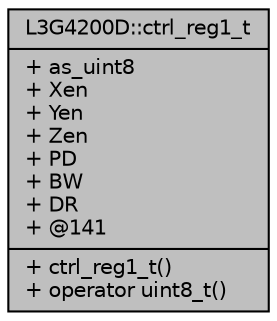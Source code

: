digraph "L3G4200D::ctrl_reg1_t"
{
  edge [fontname="Helvetica",fontsize="10",labelfontname="Helvetica",labelfontsize="10"];
  node [fontname="Helvetica",fontsize="10",shape=record];
  Node1 [label="{L3G4200D::ctrl_reg1_t\n|+ as_uint8\l+ Xen\l+ Yen\l+ Zen\l+ PD\l+ BW\l+ DR\l+ @141\l|+ ctrl_reg1_t()\l+ operator uint8_t()\l}",height=0.2,width=0.4,color="black", fillcolor="grey75", style="filled", fontcolor="black"];
}
